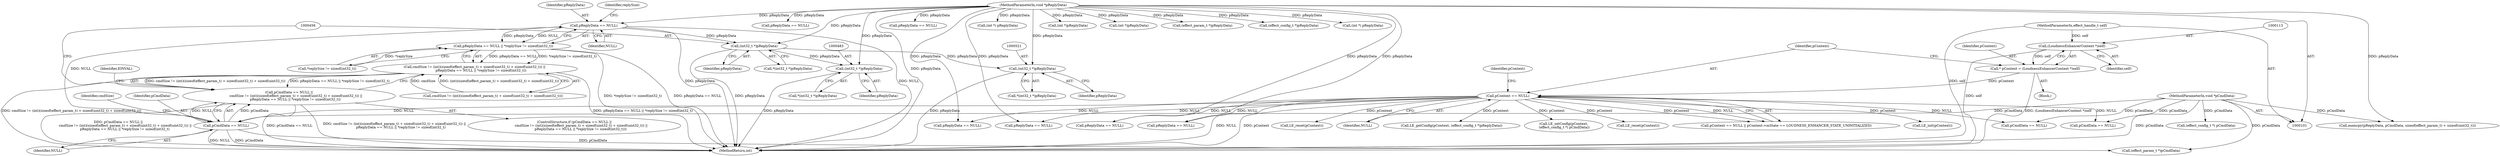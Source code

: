 digraph "0_Android_aeea52da00d210587fb3ed895de3d5f2e0264c88_3@pointer" {
"1000441" [label="(Call,pReplyData == NULL)"];
"1000107" [label="(MethodParameterIn,void *pReplyData)"];
"1000424" [label="(Call,pCmdData == NULL)"];
"1000105" [label="(MethodParameterIn,void *pCmdData)"];
"1000118" [label="(Call,pContext == NULL)"];
"1000110" [label="(Call,* pContext = (LoudnessEnhancerContext *)self)"];
"1000112" [label="(Call,(LoudnessEnhancerContext *)self)"];
"1000102" [label="(MethodParameterIn,effect_handle_t self)"];
"1000440" [label="(Call,pReplyData == NULL || *replySize != sizeof(int32_t))"];
"1000427" [label="(Call,cmdSize != (int)(sizeof(effect_param_t) + sizeof(uint32_t) + sizeof(uint32_t)) ||\n            pReplyData == NULL || *replySize != sizeof(int32_t))"];
"1000423" [label="(Call,pCmdData == NULL ||\n             cmdSize != (int)(sizeof(effect_param_t) + sizeof(uint32_t) + sizeof(uint32_t)) ||\n            pReplyData == NULL || *replySize != sizeof(int32_t))"];
"1000455" [label="(Call,(int32_t *)pReplyData)"];
"1000482" [label="(Call,(int32_t *)pReplyData)"];
"1000520" [label="(Call,(int32_t *)pReplyData)"];
"1000424" [label="(Call,pCmdData == NULL)"];
"1000514" [label="(Call,LE_reset(pContext))"];
"1000484" [label="(Identifier,pReplyData)"];
"1000117" [label="(Call,pContext == NULL || pContext->mState == LOUDNESS_ENHANCER_STATE_UNINITIALIZED)"];
"1000119" [label="(Identifier,pContext)"];
"1000457" [label="(Identifier,pReplyData)"];
"1000105" [label="(MethodParameterIn,void *pCmdData)"];
"1000481" [label="(Call,*(int32_t *)pReplyData)"];
"1000452" [label="(Identifier,EINVAL)"];
"1000110" [label="(Call,* pContext = (LoudnessEnhancerContext *)self)"];
"1000153" [label="(Call,LE_init(pContext))"];
"1000443" [label="(Identifier,NULL)"];
"1000168" [label="(Call,pReplyData == NULL)"];
"1000539" [label="(MethodReturn,int)"];
"1000123" [label="(Identifier,pContext)"];
"1000108" [label="(Block,)"];
"1000118" [label="(Call,pContext == NULL)"];
"1000462" [label="(Call,(effect_param_t *)pCmdData)"];
"1000136" [label="(Call,pReplyData == NULL)"];
"1000312" [label="(Call,pReplyData == NULL)"];
"1000332" [label="(Call,memcpy(pReplyData, pCmdData, sizeof(effect_param_t) + sizeof(uint32_t)))"];
"1000520" [label="(Call,(int32_t *)pReplyData)"];
"1000258" [label="(Call,pReplyData == NULL)"];
"1000150" [label="(Call,(int *) pReplyData)"];
"1000422" [label="(ControlStructure,if (pCmdData == NULL ||\n             cmdSize != (int)(sizeof(effect_param_t) + sizeof(uint32_t) + sizeof(uint32_t)) ||\n            pReplyData == NULL || *replySize != sizeof(int32_t)))"];
"1000440" [label="(Call,pReplyData == NULL || *replySize != sizeof(int32_t))"];
"1000206" [label="(Call,LE_getConfig(pContext, (effect_config_t *)pReplyData))"];
"1000219" [label="(Call,pReplyData == NULL)"];
"1000111" [label="(Identifier,pContext)"];
"1000185" [label="(Call,LE_setConfig(pContext,\n (effect_config_t *) pCmdData))"];
"1000112" [label="(Call,(LoudnessEnhancerContext *)self)"];
"1000522" [label="(Identifier,pReplyData)"];
"1000107" [label="(MethodParameterIn,void *pReplyData)"];
"1000442" [label="(Identifier,pReplyData)"];
"1000425" [label="(Identifier,pCmdData)"];
"1000298" [label="(Call,pCmdData == NULL)"];
"1000429" [label="(Identifier,cmdSize)"];
"1000187" [label="(Call,(effect_config_t *) pCmdData)"];
"1000423" [label="(Call,pCmdData == NULL ||\n             cmdSize != (int)(sizeof(effect_param_t) + sizeof(uint32_t) + sizeof(uint32_t)) ||\n            pReplyData == NULL || *replySize != sizeof(int32_t))"];
"1000427" [label="(Call,cmdSize != (int)(sizeof(effect_param_t) + sizeof(uint32_t) + sizeof(uint32_t)) ||\n            pReplyData == NULL || *replySize != sizeof(int32_t))"];
"1000102" [label="(MethodParameterIn,effect_handle_t self)"];
"1000120" [label="(Identifier,NULL)"];
"1000114" [label="(Identifier,self)"];
"1000482" [label="(Call,(int32_t *)pReplyData)"];
"1000289" [label="(Call,(int *)pReplyData)"];
"1000444" [label="(Call,*replySize != sizeof(int32_t))"];
"1000159" [label="(Call,pCmdData == NULL)"];
"1000250" [label="(Call,(int *)pReplyData)"];
"1000454" [label="(Call,*(int32_t *)pReplyData)"];
"1000343" [label="(Call,(effect_param_t *)pReplyData)"];
"1000455" [label="(Call,(int32_t *)pReplyData)"];
"1000208" [label="(Call,(effect_config_t *)pReplyData)"];
"1000519" [label="(Call,*(int32_t *)pReplyData)"];
"1000182" [label="(Call,(int *) pReplyData)"];
"1000194" [label="(Call,pReplyData == NULL)"];
"1000213" [label="(Call,LE_reset(pContext))"];
"1000428" [label="(Call,cmdSize != (int)(sizeof(effect_param_t) + sizeof(uint32_t) + sizeof(uint32_t)))"];
"1000426" [label="(Identifier,NULL)"];
"1000446" [label="(Identifier,replySize)"];
"1000441" [label="(Call,pReplyData == NULL)"];
"1000441" -> "1000440"  [label="AST: "];
"1000441" -> "1000443"  [label="CFG: "];
"1000442" -> "1000441"  [label="AST: "];
"1000443" -> "1000441"  [label="AST: "];
"1000446" -> "1000441"  [label="CFG: "];
"1000440" -> "1000441"  [label="CFG: "];
"1000441" -> "1000539"  [label="DDG: pReplyData"];
"1000441" -> "1000539"  [label="DDG: NULL"];
"1000441" -> "1000440"  [label="DDG: pReplyData"];
"1000441" -> "1000440"  [label="DDG: NULL"];
"1000107" -> "1000441"  [label="DDG: pReplyData"];
"1000424" -> "1000441"  [label="DDG: NULL"];
"1000441" -> "1000455"  [label="DDG: pReplyData"];
"1000107" -> "1000101"  [label="AST: "];
"1000107" -> "1000539"  [label="DDG: pReplyData"];
"1000107" -> "1000136"  [label="DDG: pReplyData"];
"1000107" -> "1000150"  [label="DDG: pReplyData"];
"1000107" -> "1000168"  [label="DDG: pReplyData"];
"1000107" -> "1000182"  [label="DDG: pReplyData"];
"1000107" -> "1000194"  [label="DDG: pReplyData"];
"1000107" -> "1000208"  [label="DDG: pReplyData"];
"1000107" -> "1000219"  [label="DDG: pReplyData"];
"1000107" -> "1000250"  [label="DDG: pReplyData"];
"1000107" -> "1000258"  [label="DDG: pReplyData"];
"1000107" -> "1000289"  [label="DDG: pReplyData"];
"1000107" -> "1000312"  [label="DDG: pReplyData"];
"1000107" -> "1000332"  [label="DDG: pReplyData"];
"1000107" -> "1000343"  [label="DDG: pReplyData"];
"1000107" -> "1000455"  [label="DDG: pReplyData"];
"1000107" -> "1000482"  [label="DDG: pReplyData"];
"1000107" -> "1000520"  [label="DDG: pReplyData"];
"1000424" -> "1000423"  [label="AST: "];
"1000424" -> "1000426"  [label="CFG: "];
"1000425" -> "1000424"  [label="AST: "];
"1000426" -> "1000424"  [label="AST: "];
"1000429" -> "1000424"  [label="CFG: "];
"1000423" -> "1000424"  [label="CFG: "];
"1000424" -> "1000539"  [label="DDG: NULL"];
"1000424" -> "1000539"  [label="DDG: pCmdData"];
"1000424" -> "1000423"  [label="DDG: pCmdData"];
"1000424" -> "1000423"  [label="DDG: NULL"];
"1000105" -> "1000424"  [label="DDG: pCmdData"];
"1000118" -> "1000424"  [label="DDG: NULL"];
"1000424" -> "1000462"  [label="DDG: pCmdData"];
"1000105" -> "1000101"  [label="AST: "];
"1000105" -> "1000539"  [label="DDG: pCmdData"];
"1000105" -> "1000159"  [label="DDG: pCmdData"];
"1000105" -> "1000187"  [label="DDG: pCmdData"];
"1000105" -> "1000298"  [label="DDG: pCmdData"];
"1000105" -> "1000332"  [label="DDG: pCmdData"];
"1000105" -> "1000462"  [label="DDG: pCmdData"];
"1000118" -> "1000117"  [label="AST: "];
"1000118" -> "1000120"  [label="CFG: "];
"1000119" -> "1000118"  [label="AST: "];
"1000120" -> "1000118"  [label="AST: "];
"1000123" -> "1000118"  [label="CFG: "];
"1000117" -> "1000118"  [label="CFG: "];
"1000118" -> "1000539"  [label="DDG: NULL"];
"1000118" -> "1000539"  [label="DDG: pContext"];
"1000118" -> "1000117"  [label="DDG: pContext"];
"1000118" -> "1000117"  [label="DDG: NULL"];
"1000110" -> "1000118"  [label="DDG: pContext"];
"1000118" -> "1000136"  [label="DDG: NULL"];
"1000118" -> "1000153"  [label="DDG: pContext"];
"1000118" -> "1000159"  [label="DDG: NULL"];
"1000118" -> "1000185"  [label="DDG: pContext"];
"1000118" -> "1000194"  [label="DDG: NULL"];
"1000118" -> "1000206"  [label="DDG: pContext"];
"1000118" -> "1000213"  [label="DDG: pContext"];
"1000118" -> "1000219"  [label="DDG: NULL"];
"1000118" -> "1000258"  [label="DDG: NULL"];
"1000118" -> "1000298"  [label="DDG: NULL"];
"1000118" -> "1000514"  [label="DDG: pContext"];
"1000110" -> "1000108"  [label="AST: "];
"1000110" -> "1000112"  [label="CFG: "];
"1000111" -> "1000110"  [label="AST: "];
"1000112" -> "1000110"  [label="AST: "];
"1000119" -> "1000110"  [label="CFG: "];
"1000110" -> "1000539"  [label="DDG: (LoudnessEnhancerContext *)self"];
"1000112" -> "1000110"  [label="DDG: self"];
"1000112" -> "1000114"  [label="CFG: "];
"1000113" -> "1000112"  [label="AST: "];
"1000114" -> "1000112"  [label="AST: "];
"1000112" -> "1000539"  [label="DDG: self"];
"1000102" -> "1000112"  [label="DDG: self"];
"1000102" -> "1000101"  [label="AST: "];
"1000102" -> "1000539"  [label="DDG: self"];
"1000440" -> "1000427"  [label="AST: "];
"1000440" -> "1000444"  [label="CFG: "];
"1000444" -> "1000440"  [label="AST: "];
"1000427" -> "1000440"  [label="CFG: "];
"1000440" -> "1000539"  [label="DDG: pReplyData == NULL"];
"1000440" -> "1000539"  [label="DDG: *replySize != sizeof(int32_t)"];
"1000440" -> "1000427"  [label="DDG: pReplyData == NULL"];
"1000440" -> "1000427"  [label="DDG: *replySize != sizeof(int32_t)"];
"1000444" -> "1000440"  [label="DDG: *replySize"];
"1000427" -> "1000423"  [label="AST: "];
"1000427" -> "1000428"  [label="CFG: "];
"1000428" -> "1000427"  [label="AST: "];
"1000423" -> "1000427"  [label="CFG: "];
"1000427" -> "1000539"  [label="DDG: cmdSize != (int)(sizeof(effect_param_t) + sizeof(uint32_t) + sizeof(uint32_t))"];
"1000427" -> "1000539"  [label="DDG: pReplyData == NULL || *replySize != sizeof(int32_t)"];
"1000427" -> "1000423"  [label="DDG: cmdSize != (int)(sizeof(effect_param_t) + sizeof(uint32_t) + sizeof(uint32_t))"];
"1000427" -> "1000423"  [label="DDG: pReplyData == NULL || *replySize != sizeof(int32_t)"];
"1000428" -> "1000427"  [label="DDG: cmdSize"];
"1000428" -> "1000427"  [label="DDG: (int)(sizeof(effect_param_t) + sizeof(uint32_t) + sizeof(uint32_t))"];
"1000423" -> "1000422"  [label="AST: "];
"1000452" -> "1000423"  [label="CFG: "];
"1000456" -> "1000423"  [label="CFG: "];
"1000423" -> "1000539"  [label="DDG: cmdSize != (int)(sizeof(effect_param_t) + sizeof(uint32_t) + sizeof(uint32_t)) ||\n            pReplyData == NULL || *replySize != sizeof(int32_t)"];
"1000423" -> "1000539"  [label="DDG: pCmdData == NULL ||\n             cmdSize != (int)(sizeof(effect_param_t) + sizeof(uint32_t) + sizeof(uint32_t)) ||\n            pReplyData == NULL || *replySize != sizeof(int32_t)"];
"1000423" -> "1000539"  [label="DDG: pCmdData == NULL"];
"1000455" -> "1000454"  [label="AST: "];
"1000455" -> "1000457"  [label="CFG: "];
"1000456" -> "1000455"  [label="AST: "];
"1000457" -> "1000455"  [label="AST: "];
"1000454" -> "1000455"  [label="CFG: "];
"1000455" -> "1000539"  [label="DDG: pReplyData"];
"1000455" -> "1000482"  [label="DDG: pReplyData"];
"1000455" -> "1000520"  [label="DDG: pReplyData"];
"1000482" -> "1000481"  [label="AST: "];
"1000482" -> "1000484"  [label="CFG: "];
"1000483" -> "1000482"  [label="AST: "];
"1000484" -> "1000482"  [label="AST: "];
"1000481" -> "1000482"  [label="CFG: "];
"1000482" -> "1000539"  [label="DDG: pReplyData"];
"1000520" -> "1000519"  [label="AST: "];
"1000520" -> "1000522"  [label="CFG: "];
"1000521" -> "1000520"  [label="AST: "];
"1000522" -> "1000520"  [label="AST: "];
"1000519" -> "1000520"  [label="CFG: "];
"1000520" -> "1000539"  [label="DDG: pReplyData"];
}

